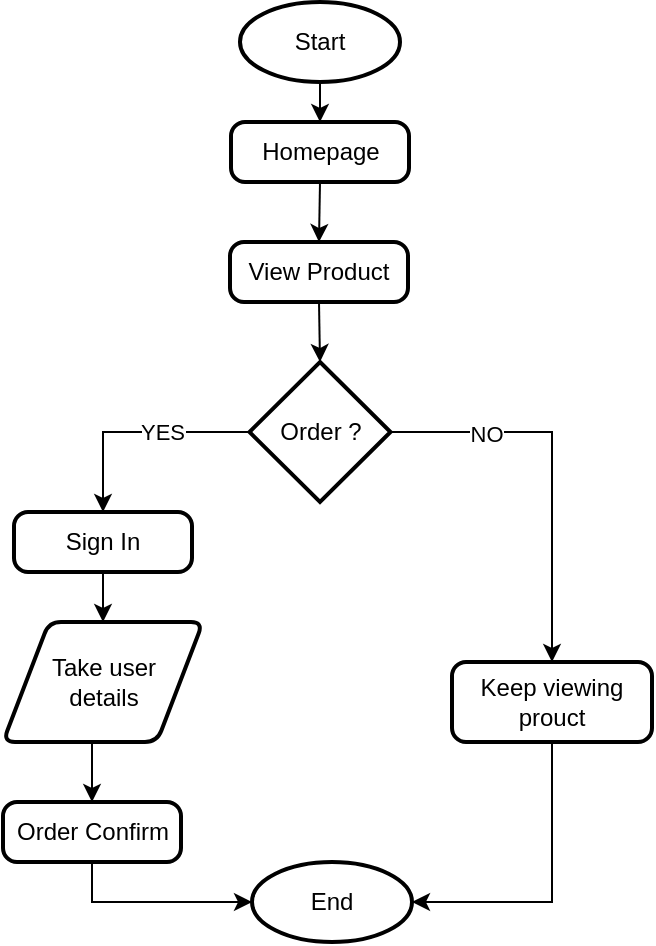 <mxfile version="24.7.5">
  <diagram id="C5RBs43oDa-KdzZeNtuy" name="Page-1">
    <mxGraphModel dx="733" dy="477" grid="1" gridSize="10" guides="1" tooltips="1" connect="1" arrows="1" fold="1" page="1" pageScale="1" pageWidth="827" pageHeight="1169" math="0" shadow="0">
      <root>
        <mxCell id="WIyWlLk6GJQsqaUBKTNV-0" />
        <mxCell id="WIyWlLk6GJQsqaUBKTNV-1" parent="WIyWlLk6GJQsqaUBKTNV-0" />
        <mxCell id="KxIo6g5tmIWe46m4S2k6-7" style="edgeStyle=orthogonalEdgeStyle;rounded=0;orthogonalLoop=1;jettySize=auto;html=1;exitX=0.5;exitY=1;exitDx=0;exitDy=0;exitPerimeter=0;entryX=0.5;entryY=0;entryDx=0;entryDy=0;" parent="WIyWlLk6GJQsqaUBKTNV-1" source="KxIo6g5tmIWe46m4S2k6-0" target="KxIo6g5tmIWe46m4S2k6-5" edge="1">
          <mxGeometry relative="1" as="geometry" />
        </mxCell>
        <mxCell id="KxIo6g5tmIWe46m4S2k6-0" value="Start" style="strokeWidth=2;html=1;shape=mxgraph.flowchart.start_1;whiteSpace=wrap;" parent="WIyWlLk6GJQsqaUBKTNV-1" vertex="1">
          <mxGeometry x="364" y="80" width="80" height="40" as="geometry" />
        </mxCell>
        <mxCell id="KxIo6g5tmIWe46m4S2k6-27" style="edgeStyle=orthogonalEdgeStyle;rounded=0;orthogonalLoop=1;jettySize=auto;html=1;exitX=0.5;exitY=1;exitDx=0;exitDy=0;entryX=0.5;entryY=0;entryDx=0;entryDy=0;" parent="WIyWlLk6GJQsqaUBKTNV-1" source="KxIo6g5tmIWe46m4S2k6-5" target="KxIo6g5tmIWe46m4S2k6-26" edge="1">
          <mxGeometry relative="1" as="geometry" />
        </mxCell>
        <mxCell id="KxIo6g5tmIWe46m4S2k6-5" value="Homepage" style="rounded=1;whiteSpace=wrap;html=1;absoluteArcSize=1;arcSize=14;strokeWidth=2;" parent="WIyWlLk6GJQsqaUBKTNV-1" vertex="1">
          <mxGeometry x="359.5" y="140" width="89" height="30" as="geometry" />
        </mxCell>
        <mxCell id="KxIo6g5tmIWe46m4S2k6-29" style="edgeStyle=orthogonalEdgeStyle;rounded=0;orthogonalLoop=1;jettySize=auto;html=1;exitX=1;exitY=0.5;exitDx=0;exitDy=0;exitPerimeter=0;entryX=0.5;entryY=0;entryDx=0;entryDy=0;" parent="WIyWlLk6GJQsqaUBKTNV-1" source="KxIo6g5tmIWe46m4S2k6-12" target="KxIo6g5tmIWe46m4S2k6-21" edge="1">
          <mxGeometry relative="1" as="geometry" />
        </mxCell>
        <mxCell id="KxIo6g5tmIWe46m4S2k6-30" value="NO" style="edgeLabel;html=1;align=center;verticalAlign=middle;resizable=0;points=[];" parent="KxIo6g5tmIWe46m4S2k6-29" vertex="1" connectable="0">
          <mxGeometry x="-0.518" y="-1" relative="1" as="geometry">
            <mxPoint as="offset" />
          </mxGeometry>
        </mxCell>
        <mxCell id="PX6OuEg_nELxq0qDQLJa-1" style="edgeStyle=orthogonalEdgeStyle;rounded=0;orthogonalLoop=1;jettySize=auto;html=1;exitX=0;exitY=0.5;exitDx=0;exitDy=0;exitPerimeter=0;entryX=0.5;entryY=0;entryDx=0;entryDy=0;" edge="1" parent="WIyWlLk6GJQsqaUBKTNV-1" source="KxIo6g5tmIWe46m4S2k6-12" target="PX6OuEg_nELxq0qDQLJa-0">
          <mxGeometry relative="1" as="geometry" />
        </mxCell>
        <mxCell id="PX6OuEg_nELxq0qDQLJa-3" value="YES" style="edgeLabel;html=1;align=center;verticalAlign=middle;resizable=0;points=[];" vertex="1" connectable="0" parent="PX6OuEg_nELxq0qDQLJa-1">
          <mxGeometry x="-0.21" relative="1" as="geometry">
            <mxPoint as="offset" />
          </mxGeometry>
        </mxCell>
        <mxCell id="KxIo6g5tmIWe46m4S2k6-12" value="&lt;div style=&quot;&quot;&gt;Order ?&lt;/div&gt;" style="strokeWidth=2;html=1;shape=mxgraph.flowchart.decision;whiteSpace=wrap;align=center;" parent="WIyWlLk6GJQsqaUBKTNV-1" vertex="1">
          <mxGeometry x="368.75" y="260" width="70.5" height="70" as="geometry" />
        </mxCell>
        <mxCell id="KxIo6g5tmIWe46m4S2k6-21" value="Keep viewing prouct" style="rounded=1;whiteSpace=wrap;html=1;absoluteArcSize=1;arcSize=14;strokeWidth=2;" parent="WIyWlLk6GJQsqaUBKTNV-1" vertex="1">
          <mxGeometry x="470" y="410" width="100" height="40" as="geometry" />
        </mxCell>
        <mxCell id="KxIo6g5tmIWe46m4S2k6-26" value="View Product" style="rounded=1;whiteSpace=wrap;html=1;absoluteArcSize=1;arcSize=14;strokeWidth=2;" parent="WIyWlLk6GJQsqaUBKTNV-1" vertex="1">
          <mxGeometry x="359" y="200" width="89" height="30" as="geometry" />
        </mxCell>
        <mxCell id="KxIo6g5tmIWe46m4S2k6-28" style="edgeStyle=orthogonalEdgeStyle;rounded=0;orthogonalLoop=1;jettySize=auto;html=1;exitX=0.5;exitY=1;exitDx=0;exitDy=0;entryX=0.5;entryY=0;entryDx=0;entryDy=0;entryPerimeter=0;" parent="WIyWlLk6GJQsqaUBKTNV-1" source="KxIo6g5tmIWe46m4S2k6-26" target="KxIo6g5tmIWe46m4S2k6-12" edge="1">
          <mxGeometry relative="1" as="geometry" />
        </mxCell>
        <mxCell id="KxIo6g5tmIWe46m4S2k6-36" style="edgeStyle=orthogonalEdgeStyle;rounded=0;orthogonalLoop=1;jettySize=auto;html=1;exitX=0.5;exitY=1;exitDx=0;exitDy=0;entryX=0.5;entryY=0;entryDx=0;entryDy=0;" parent="WIyWlLk6GJQsqaUBKTNV-1" source="KxIo6g5tmIWe46m4S2k6-31" target="KxIo6g5tmIWe46m4S2k6-35" edge="1">
          <mxGeometry relative="1" as="geometry" />
        </mxCell>
        <mxCell id="KxIo6g5tmIWe46m4S2k6-31" value="Take user&lt;div&gt;details&lt;/div&gt;" style="shape=parallelogram;html=1;strokeWidth=2;perimeter=parallelogramPerimeter;whiteSpace=wrap;rounded=1;arcSize=12;size=0.23;" parent="WIyWlLk6GJQsqaUBKTNV-1" vertex="1">
          <mxGeometry x="245.5" y="390" width="100" height="60" as="geometry" />
        </mxCell>
        <mxCell id="KxIo6g5tmIWe46m4S2k6-35" value="Order Confirm" style="rounded=1;whiteSpace=wrap;html=1;absoluteArcSize=1;arcSize=14;strokeWidth=2;" parent="WIyWlLk6GJQsqaUBKTNV-1" vertex="1">
          <mxGeometry x="245.5" y="480" width="89" height="30" as="geometry" />
        </mxCell>
        <mxCell id="KxIo6g5tmIWe46m4S2k6-39" value="End" style="strokeWidth=2;html=1;shape=mxgraph.flowchart.start_1;whiteSpace=wrap;" parent="WIyWlLk6GJQsqaUBKTNV-1" vertex="1">
          <mxGeometry x="370" y="510" width="80" height="40" as="geometry" />
        </mxCell>
        <mxCell id="KxIo6g5tmIWe46m4S2k6-40" style="edgeStyle=orthogonalEdgeStyle;rounded=0;orthogonalLoop=1;jettySize=auto;html=1;exitX=0.5;exitY=1;exitDx=0;exitDy=0;entryX=0;entryY=0.5;entryDx=0;entryDy=0;entryPerimeter=0;" parent="WIyWlLk6GJQsqaUBKTNV-1" source="KxIo6g5tmIWe46m4S2k6-35" target="KxIo6g5tmIWe46m4S2k6-39" edge="1">
          <mxGeometry relative="1" as="geometry" />
        </mxCell>
        <mxCell id="KxIo6g5tmIWe46m4S2k6-41" style="edgeStyle=orthogonalEdgeStyle;rounded=0;orthogonalLoop=1;jettySize=auto;html=1;exitX=0.5;exitY=1;exitDx=0;exitDy=0;entryX=1;entryY=0.5;entryDx=0;entryDy=0;entryPerimeter=0;" parent="WIyWlLk6GJQsqaUBKTNV-1" source="KxIo6g5tmIWe46m4S2k6-21" target="KxIo6g5tmIWe46m4S2k6-39" edge="1">
          <mxGeometry relative="1" as="geometry" />
        </mxCell>
        <mxCell id="PX6OuEg_nELxq0qDQLJa-2" style="edgeStyle=orthogonalEdgeStyle;rounded=0;orthogonalLoop=1;jettySize=auto;html=1;exitX=0.5;exitY=1;exitDx=0;exitDy=0;entryX=0.5;entryY=0;entryDx=0;entryDy=0;" edge="1" parent="WIyWlLk6GJQsqaUBKTNV-1" source="PX6OuEg_nELxq0qDQLJa-0" target="KxIo6g5tmIWe46m4S2k6-31">
          <mxGeometry relative="1" as="geometry" />
        </mxCell>
        <mxCell id="PX6OuEg_nELxq0qDQLJa-0" value="Sign In" style="rounded=1;whiteSpace=wrap;html=1;absoluteArcSize=1;arcSize=14;strokeWidth=2;" vertex="1" parent="WIyWlLk6GJQsqaUBKTNV-1">
          <mxGeometry x="251" y="335" width="89" height="30" as="geometry" />
        </mxCell>
      </root>
    </mxGraphModel>
  </diagram>
</mxfile>
